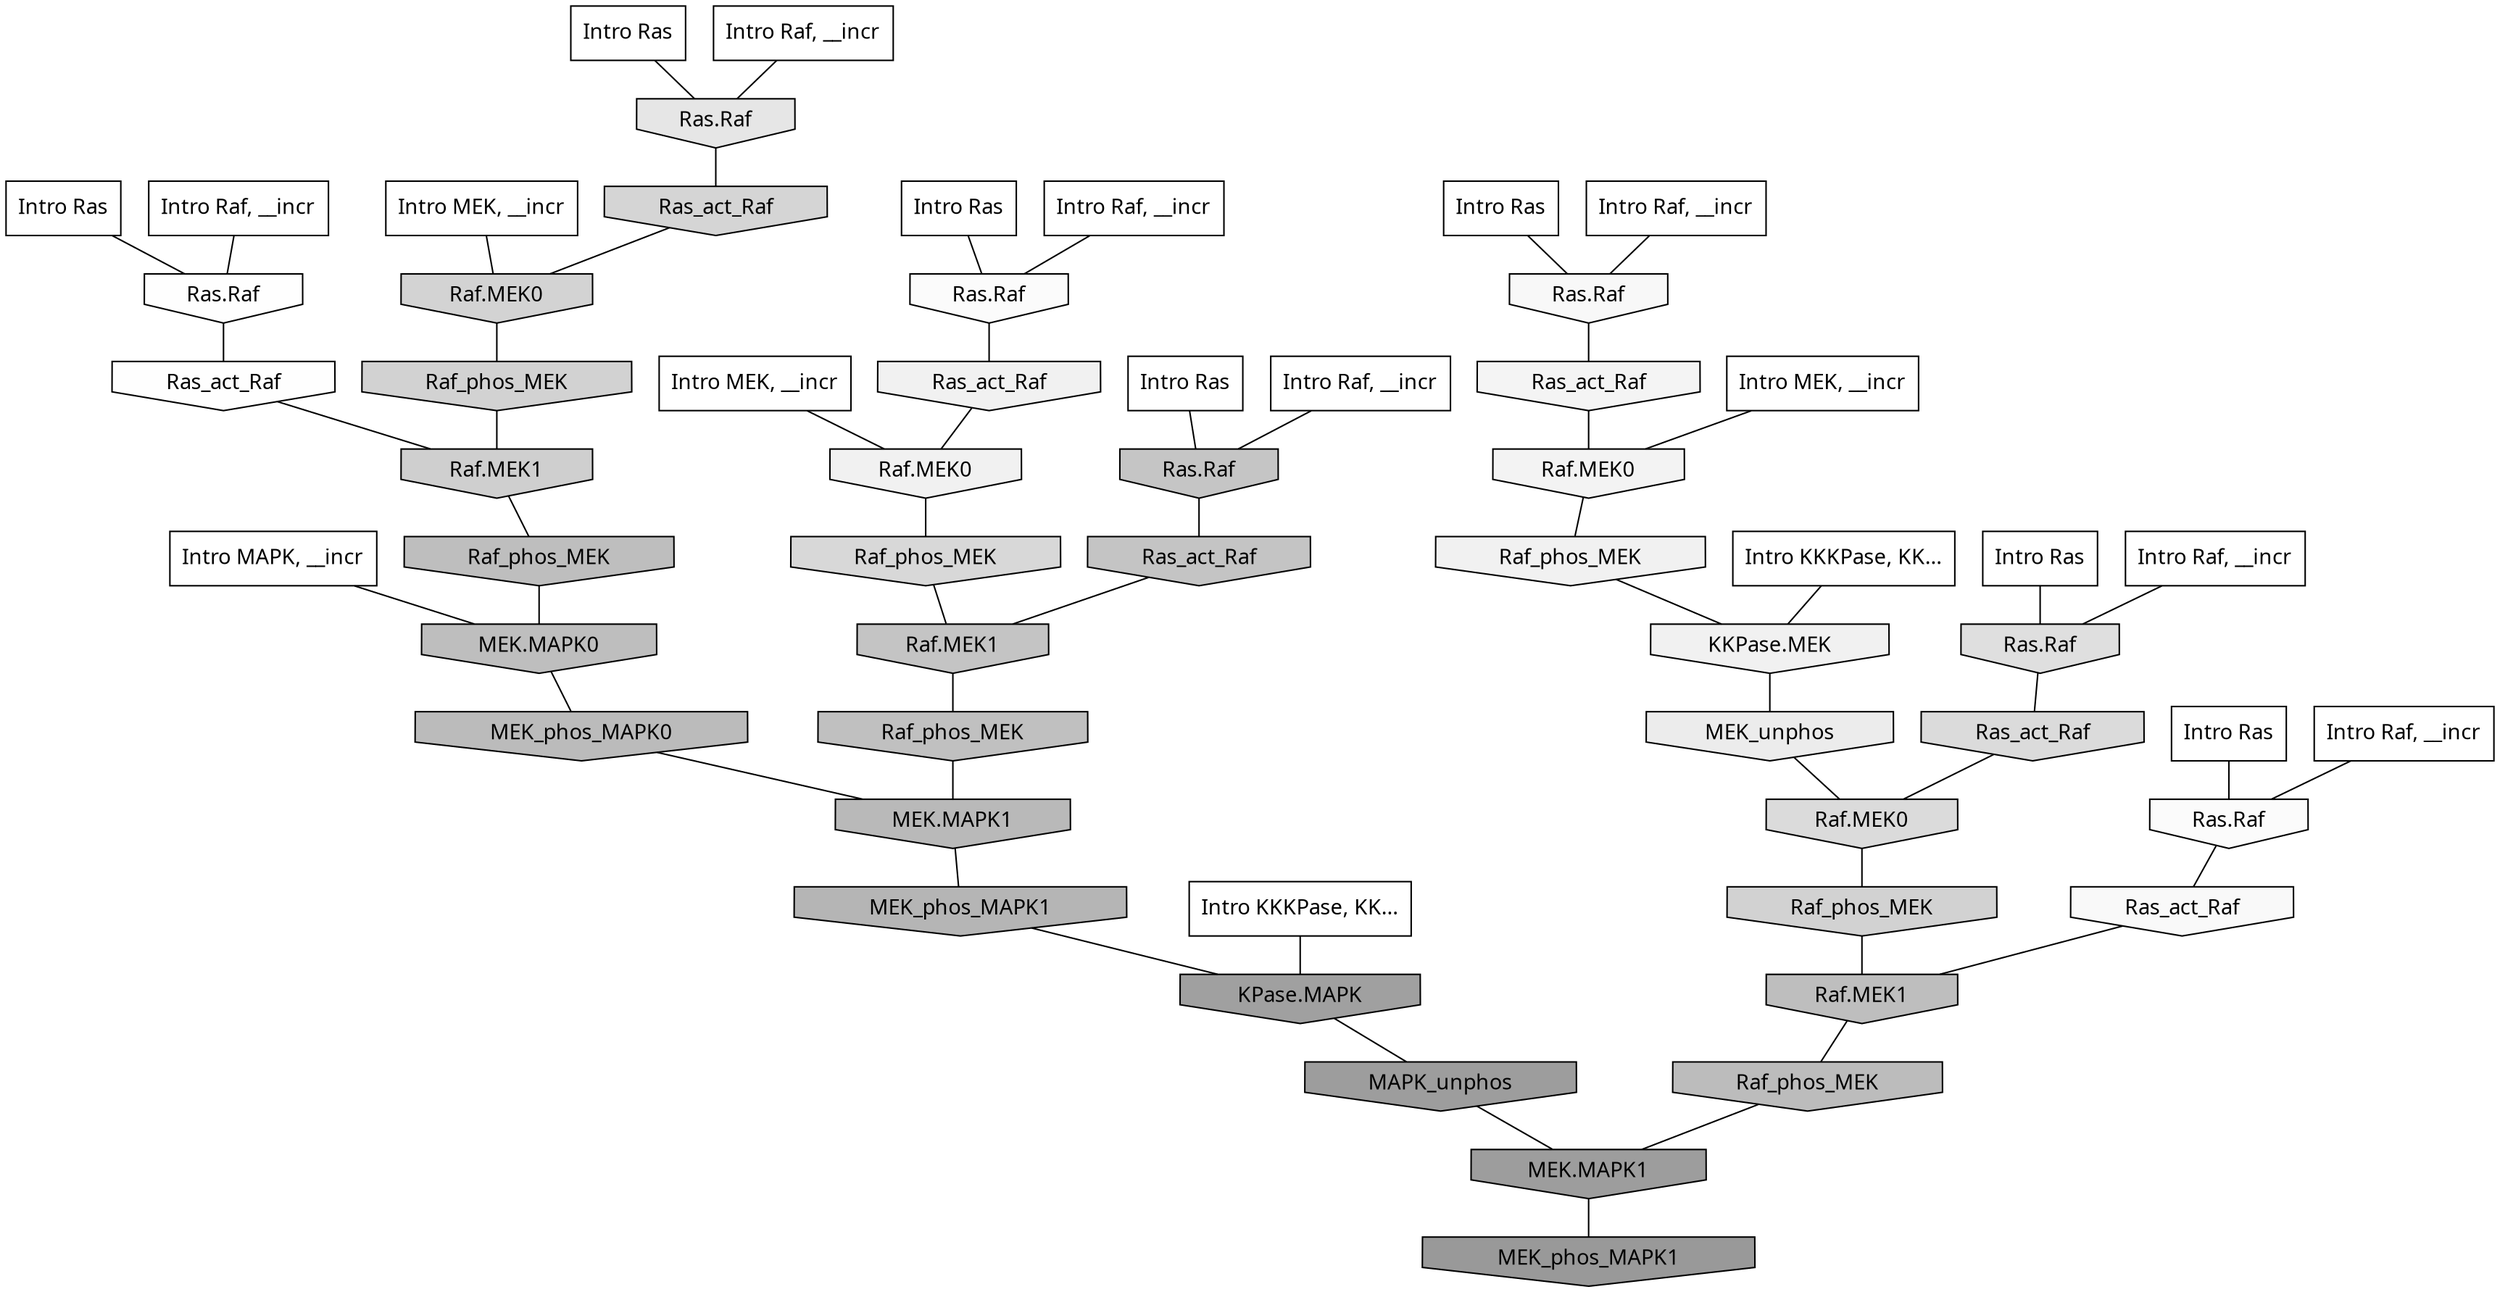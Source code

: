 digraph G{
  rankdir="TB";
  ranksep=0.30;
  node [fontname="CMU Serif"];
  edge [fontname="CMU Serif"];
  
  2 [label="Intro Ras", shape=rectangle, style=filled, fillcolor="0.000 0.000 1.000"]
  
  16 [label="Intro Ras", shape=rectangle, style=filled, fillcolor="0.000 0.000 1.000"]
  
  32 [label="Intro Ras", shape=rectangle, style=filled, fillcolor="0.000 0.000 1.000"]
  
  58 [label="Intro Ras", shape=rectangle, style=filled, fillcolor="0.000 0.000 1.000"]
  
  71 [label="Intro Ras", shape=rectangle, style=filled, fillcolor="0.000 0.000 1.000"]
  
  90 [label="Intro Ras", shape=rectangle, style=filled, fillcolor="0.000 0.000 1.000"]
  
  99 [label="Intro Ras", shape=rectangle, style=filled, fillcolor="0.000 0.000 1.000"]
  
  210 [label="Intro Raf, __incr", shape=rectangle, style=filled, fillcolor="0.000 0.000 1.000"]
  
  252 [label="Intro Raf, __incr", shape=rectangle, style=filled, fillcolor="0.000 0.000 1.000"]
  
  411 [label="Intro Raf, __incr", shape=rectangle, style=filled, fillcolor="0.000 0.000 1.000"]
  
  537 [label="Intro Raf, __incr", shape=rectangle, style=filled, fillcolor="0.000 0.000 1.000"]
  
  667 [label="Intro Raf, __incr", shape=rectangle, style=filled, fillcolor="0.000 0.000 1.000"]
  
  721 [label="Intro Raf, __incr", shape=rectangle, style=filled, fillcolor="0.000 0.000 1.000"]
  
  942 [label="Intro Raf, __incr", shape=rectangle, style=filled, fillcolor="0.000 0.000 1.000"]
  
  1645 [label="Intro MEK, __incr", shape=rectangle, style=filled, fillcolor="0.000 0.000 1.000"]
  
  1714 [label="Intro MEK, __incr", shape=rectangle, style=filled, fillcolor="0.000 0.000 1.000"]
  
  2054 [label="Intro MEK, __incr", shape=rectangle, style=filled, fillcolor="0.000 0.000 1.000"]
  
  2736 [label="Intro MAPK, __incr", shape=rectangle, style=filled, fillcolor="0.000 0.000 1.000"]
  
  3177 [label="Intro KKKPase, KK...", shape=rectangle, style=filled, fillcolor="0.000 0.000 1.000"]
  
  3182 [label="Intro KKKPase, KK...", shape=rectangle, style=filled, fillcolor="0.000 0.000 1.000"]
  
  3353 [label="Ras.Raf", shape=invhouse, style=filled, fillcolor="0.000 0.000 0.994"]
  
  3356 [label="Ras_act_Raf", shape=invhouse, style=filled, fillcolor="0.000 0.000 0.993"]
  
  3439 [label="Ras.Raf", shape=invhouse, style=filled, fillcolor="0.000 0.000 0.983"]
  
  3466 [label="Ras.Raf", shape=invhouse, style=filled, fillcolor="0.000 0.000 0.981"]
  
  3528 [label="Ras_act_Raf", shape=invhouse, style=filled, fillcolor="0.000 0.000 0.973"]
  
  3562 [label="Ras.Raf", shape=invhouse, style=filled, fillcolor="0.000 0.000 0.970"]
  
  3738 [label="Ras_act_Raf", shape=invhouse, style=filled, fillcolor="0.000 0.000 0.956"]
  
  3787 [label="Raf.MEK0", shape=invhouse, style=filled, fillcolor="0.000 0.000 0.953"]
  
  3936 [label="Ras_act_Raf", shape=invhouse, style=filled, fillcolor="0.000 0.000 0.944"]
  
  4011 [label="Raf_phos_MEK", shape=invhouse, style=filled, fillcolor="0.000 0.000 0.942"]
  
  4015 [label="KKPase.MEK", shape=invhouse, style=filled, fillcolor="0.000 0.000 0.942"]
  
  4019 [label="Raf.MEK0", shape=invhouse, style=filled, fillcolor="0.000 0.000 0.942"]
  
  4308 [label="MEK_unphos", shape=invhouse, style=filled, fillcolor="0.000 0.000 0.924"]
  
  4838 [label="Ras.Raf", shape=invhouse, style=filled, fillcolor="0.000 0.000 0.899"]
  
  5418 [label="Ras.Raf", shape=invhouse, style=filled, fillcolor="0.000 0.000 0.873"]
  
  5701 [label="Ras_act_Raf", shape=invhouse, style=filled, fillcolor="0.000 0.000 0.858"]
  
  5703 [label="Raf.MEK0", shape=invhouse, style=filled, fillcolor="0.000 0.000 0.858"]
  
  5990 [label="Raf_phos_MEK", shape=invhouse, style=filled, fillcolor="0.000 0.000 0.847"]
  
  6316 [label="Ras_act_Raf", shape=invhouse, style=filled, fillcolor="0.000 0.000 0.835"]
  
  6651 [label="Raf.MEK0", shape=invhouse, style=filled, fillcolor="0.000 0.000 0.825"]
  
  6672 [label="Raf_phos_MEK", shape=invhouse, style=filled, fillcolor="0.000 0.000 0.824"]
  
  6783 [label="Raf_phos_MEK", shape=invhouse, style=filled, fillcolor="0.000 0.000 0.821"]
  
  7208 [label="Raf.MEK1", shape=invhouse, style=filled, fillcolor="0.000 0.000 0.809"]
  
  8714 [label="Ras.Raf", shape=invhouse, style=filled, fillcolor="0.000 0.000 0.773"]
  
  8872 [label="Ras_act_Raf", shape=invhouse, style=filled, fillcolor="0.000 0.000 0.769"]
  
  8880 [label="Raf.MEK1", shape=invhouse, style=filled, fillcolor="0.000 0.000 0.769"]
  
  9853 [label="Raf_phos_MEK", shape=invhouse, style=filled, fillcolor="0.000 0.000 0.752"]
  
  10234 [label="Raf_phos_MEK", shape=invhouse, style=filled, fillcolor="0.000 0.000 0.744"]
  
  10236 [label="MEK.MAPK0", shape=invhouse, style=filled, fillcolor="0.000 0.000 0.744"]
  
  10291 [label="Raf.MEK1", shape=invhouse, style=filled, fillcolor="0.000 0.000 0.744"]
  
  10617 [label="Raf_phos_MEK", shape=invhouse, style=filled, fillcolor="0.000 0.000 0.738"]
  
  10942 [label="MEK_phos_MAPK0", shape=invhouse, style=filled, fillcolor="0.000 0.000 0.733"]
  
  11680 [label="MEK.MAPK1", shape=invhouse, style=filled, fillcolor="0.000 0.000 0.723"]
  
  12629 [label="MEK_phos_MAPK1", shape=invhouse, style=filled, fillcolor="0.000 0.000 0.710"]
  
  17799 [label="KPase.MAPK", shape=invhouse, style=filled, fillcolor="0.000 0.000 0.628"]
  
  18250 [label="MAPK_unphos", shape=invhouse, style=filled, fillcolor="0.000 0.000 0.614"]
  
  18252 [label="MEK.MAPK1", shape=invhouse, style=filled, fillcolor="0.000 0.000 0.614"]
  
  18680 [label="MEK_phos_MAPK1", shape=invhouse, style=filled, fillcolor="0.000 0.000 0.600"]
  
  
  18252 -> 18680 [dir=none, color="0.000 0.000 0.000"] 
  18250 -> 18252 [dir=none, color="0.000 0.000 0.000"] 
  17799 -> 18250 [dir=none, color="0.000 0.000 0.000"] 
  12629 -> 17799 [dir=none, color="0.000 0.000 0.000"] 
  11680 -> 12629 [dir=none, color="0.000 0.000 0.000"] 
  10942 -> 11680 [dir=none, color="0.000 0.000 0.000"] 
  10617 -> 18252 [dir=none, color="0.000 0.000 0.000"] 
  10291 -> 10617 [dir=none, color="0.000 0.000 0.000"] 
  10236 -> 10942 [dir=none, color="0.000 0.000 0.000"] 
  10234 -> 10236 [dir=none, color="0.000 0.000 0.000"] 
  9853 -> 11680 [dir=none, color="0.000 0.000 0.000"] 
  8880 -> 9853 [dir=none, color="0.000 0.000 0.000"] 
  8872 -> 8880 [dir=none, color="0.000 0.000 0.000"] 
  8714 -> 8872 [dir=none, color="0.000 0.000 0.000"] 
  7208 -> 10234 [dir=none, color="0.000 0.000 0.000"] 
  6783 -> 10291 [dir=none, color="0.000 0.000 0.000"] 
  6672 -> 7208 [dir=none, color="0.000 0.000 0.000"] 
  6651 -> 6672 [dir=none, color="0.000 0.000 0.000"] 
  6316 -> 6651 [dir=none, color="0.000 0.000 0.000"] 
  5990 -> 8880 [dir=none, color="0.000 0.000 0.000"] 
  5703 -> 6783 [dir=none, color="0.000 0.000 0.000"] 
  5701 -> 5703 [dir=none, color="0.000 0.000 0.000"] 
  5418 -> 5701 [dir=none, color="0.000 0.000 0.000"] 
  4838 -> 6316 [dir=none, color="0.000 0.000 0.000"] 
  4308 -> 5703 [dir=none, color="0.000 0.000 0.000"] 
  4019 -> 5990 [dir=none, color="0.000 0.000 0.000"] 
  4015 -> 4308 [dir=none, color="0.000 0.000 0.000"] 
  4011 -> 4015 [dir=none, color="0.000 0.000 0.000"] 
  3936 -> 4019 [dir=none, color="0.000 0.000 0.000"] 
  3787 -> 4011 [dir=none, color="0.000 0.000 0.000"] 
  3738 -> 3787 [dir=none, color="0.000 0.000 0.000"] 
  3562 -> 3738 [dir=none, color="0.000 0.000 0.000"] 
  3528 -> 10291 [dir=none, color="0.000 0.000 0.000"] 
  3466 -> 3936 [dir=none, color="0.000 0.000 0.000"] 
  3439 -> 3528 [dir=none, color="0.000 0.000 0.000"] 
  3356 -> 7208 [dir=none, color="0.000 0.000 0.000"] 
  3353 -> 3356 [dir=none, color="0.000 0.000 0.000"] 
  3182 -> 17799 [dir=none, color="0.000 0.000 0.000"] 
  3177 -> 4015 [dir=none, color="0.000 0.000 0.000"] 
  2736 -> 10236 [dir=none, color="0.000 0.000 0.000"] 
  2054 -> 4019 [dir=none, color="0.000 0.000 0.000"] 
  1714 -> 6651 [dir=none, color="0.000 0.000 0.000"] 
  1645 -> 3787 [dir=none, color="0.000 0.000 0.000"] 
  942 -> 3353 [dir=none, color="0.000 0.000 0.000"] 
  721 -> 8714 [dir=none, color="0.000 0.000 0.000"] 
  667 -> 5418 [dir=none, color="0.000 0.000 0.000"] 
  537 -> 3439 [dir=none, color="0.000 0.000 0.000"] 
  411 -> 3562 [dir=none, color="0.000 0.000 0.000"] 
  252 -> 4838 [dir=none, color="0.000 0.000 0.000"] 
  210 -> 3466 [dir=none, color="0.000 0.000 0.000"] 
  99 -> 8714 [dir=none, color="0.000 0.000 0.000"] 
  90 -> 3466 [dir=none, color="0.000 0.000 0.000"] 
  71 -> 4838 [dir=none, color="0.000 0.000 0.000"] 
  58 -> 3353 [dir=none, color="0.000 0.000 0.000"] 
  32 -> 5418 [dir=none, color="0.000 0.000 0.000"] 
  16 -> 3439 [dir=none, color="0.000 0.000 0.000"] 
  2 -> 3562 [dir=none, color="0.000 0.000 0.000"] 
  
  }

